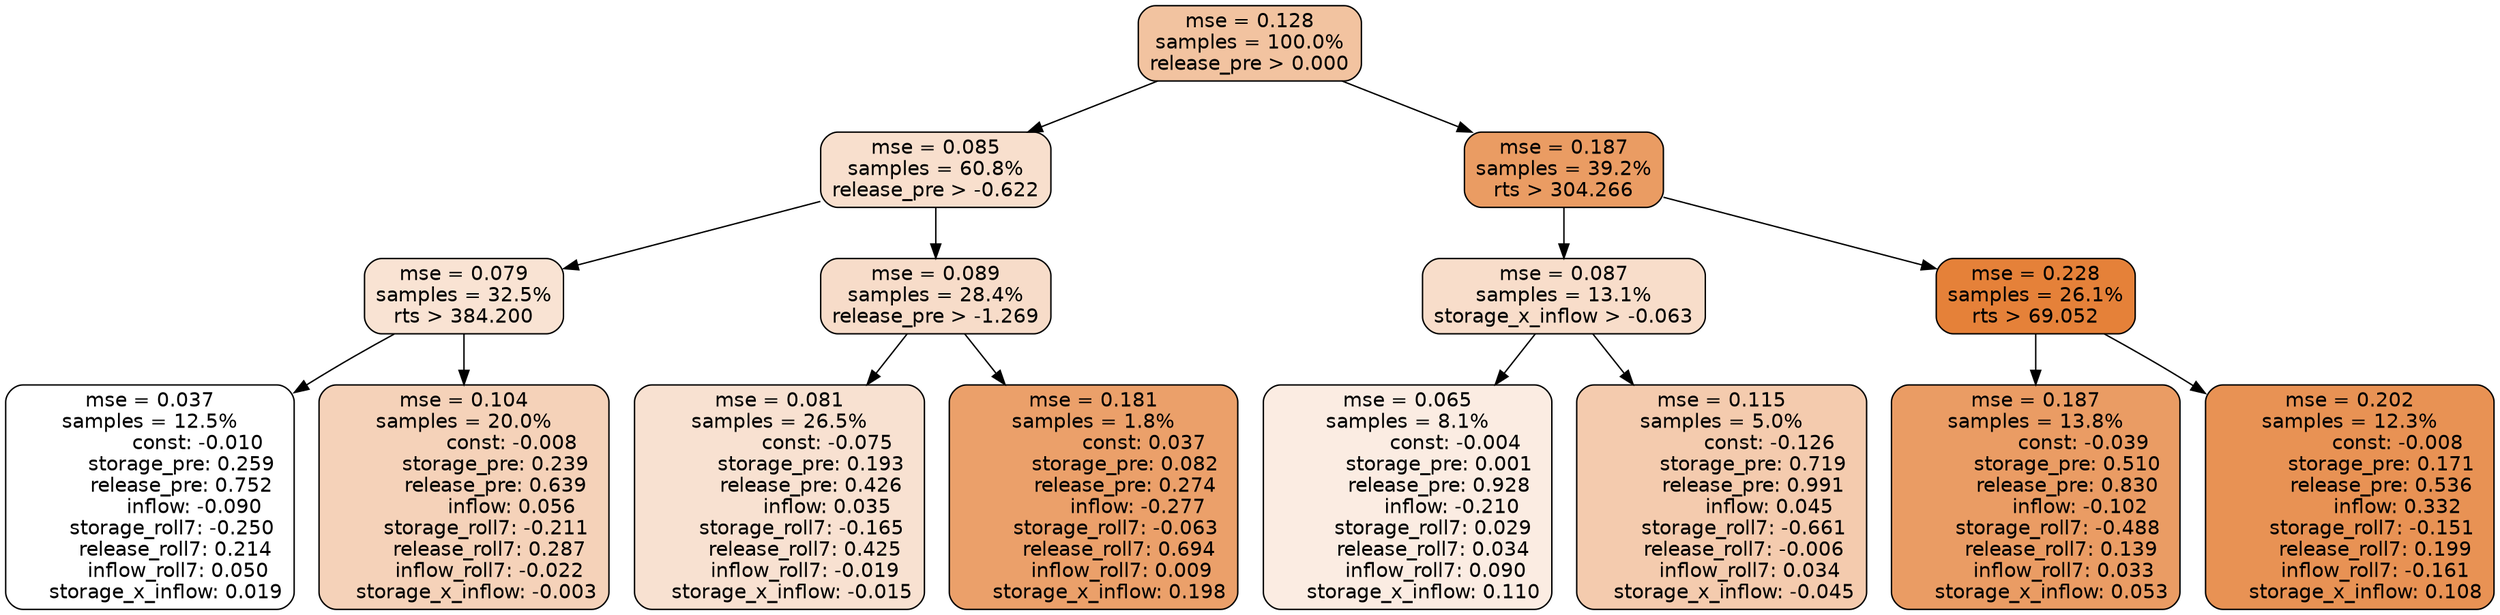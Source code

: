digraph tree {
node [shape=rectangle, style="filled, rounded", color="black", fontname=helvetica] ;
edge [fontname=helvetica] ;
	"0" [label="mse = 0.128
samples = 100.0%
release_pre > 0.000", fillcolor="#f2c3a0"]
	"1" [label="mse = 0.085
samples = 60.8%
release_pre > -0.622", fillcolor="#f8dfcd"]
	"8" [label="mse = 0.187
samples = 39.2%
rts > 304.266", fillcolor="#ea9c63"]
	"5" [label="mse = 0.079
samples = 32.5%
rts > 384.200", fillcolor="#f9e3d3"]
	"2" [label="mse = 0.089
samples = 28.4%
release_pre > -1.269", fillcolor="#f7dcc9"]
	"12" [label="mse = 0.087
samples = 13.1%
storage_x_inflow > -0.063", fillcolor="#f8ddca"]
	"9" [label="mse = 0.228
samples = 26.1%
rts > 69.052", fillcolor="#e58139"]
	"7" [label="mse = 0.037
samples = 12.5%
               const: -0.010
          storage_pre: 0.259
          release_pre: 0.752
              inflow: -0.090
       storage_roll7: -0.250
        release_roll7: 0.214
         inflow_roll7: 0.050
     storage_x_inflow: 0.019", fillcolor="#ffffff"]
	"6" [label="mse = 0.104
samples = 20.0%
               const: -0.008
          storage_pre: 0.239
          release_pre: 0.639
               inflow: 0.056
       storage_roll7: -0.211
        release_roll7: 0.287
        inflow_roll7: -0.022
    storage_x_inflow: -0.003", fillcolor="#f5d2b9"]
	"4" [label="mse = 0.081
samples = 26.5%
               const: -0.075
          storage_pre: 0.193
          release_pre: 0.426
               inflow: 0.035
       storage_roll7: -0.165
        release_roll7: 0.425
        inflow_roll7: -0.019
    storage_x_inflow: -0.015", fillcolor="#f8e1d1"]
	"3" [label="mse = 0.181
samples = 1.8%
                const: 0.037
          storage_pre: 0.082
          release_pre: 0.274
              inflow: -0.277
       storage_roll7: -0.063
        release_roll7: 0.694
         inflow_roll7: 0.009
     storage_x_inflow: 0.198", fillcolor="#eba06a"]
	"13" [label="mse = 0.065
samples = 8.1%
               const: -0.004
          storage_pre: 0.001
          release_pre: 0.928
              inflow: -0.210
        storage_roll7: 0.029
        release_roll7: 0.034
         inflow_roll7: 0.090
     storage_x_inflow: 0.110", fillcolor="#fbece2"]
	"14" [label="mse = 0.115
samples = 5.0%
               const: -0.126
          storage_pre: 0.719
          release_pre: 0.991
               inflow: 0.045
       storage_roll7: -0.661
       release_roll7: -0.006
         inflow_roll7: 0.034
    storage_x_inflow: -0.045", fillcolor="#f4cbae"]
	"11" [label="mse = 0.187
samples = 13.8%
               const: -0.039
          storage_pre: 0.510
          release_pre: 0.830
              inflow: -0.102
       storage_roll7: -0.488
        release_roll7: 0.139
         inflow_roll7: 0.033
     storage_x_inflow: 0.053", fillcolor="#ea9c64"]
	"10" [label="mse = 0.202
samples = 12.3%
               const: -0.008
          storage_pre: 0.171
          release_pre: 0.536
               inflow: 0.332
       storage_roll7: -0.151
        release_roll7: 0.199
        inflow_roll7: -0.161
     storage_x_inflow: 0.108", fillcolor="#e89254"]

	"0" -> "1"
	"0" -> "8"
	"1" -> "2"
	"1" -> "5"
	"8" -> "9"
	"8" -> "12"
	"5" -> "6"
	"5" -> "7"
	"2" -> "3"
	"2" -> "4"
	"12" -> "13"
	"12" -> "14"
	"9" -> "10"
	"9" -> "11"
}